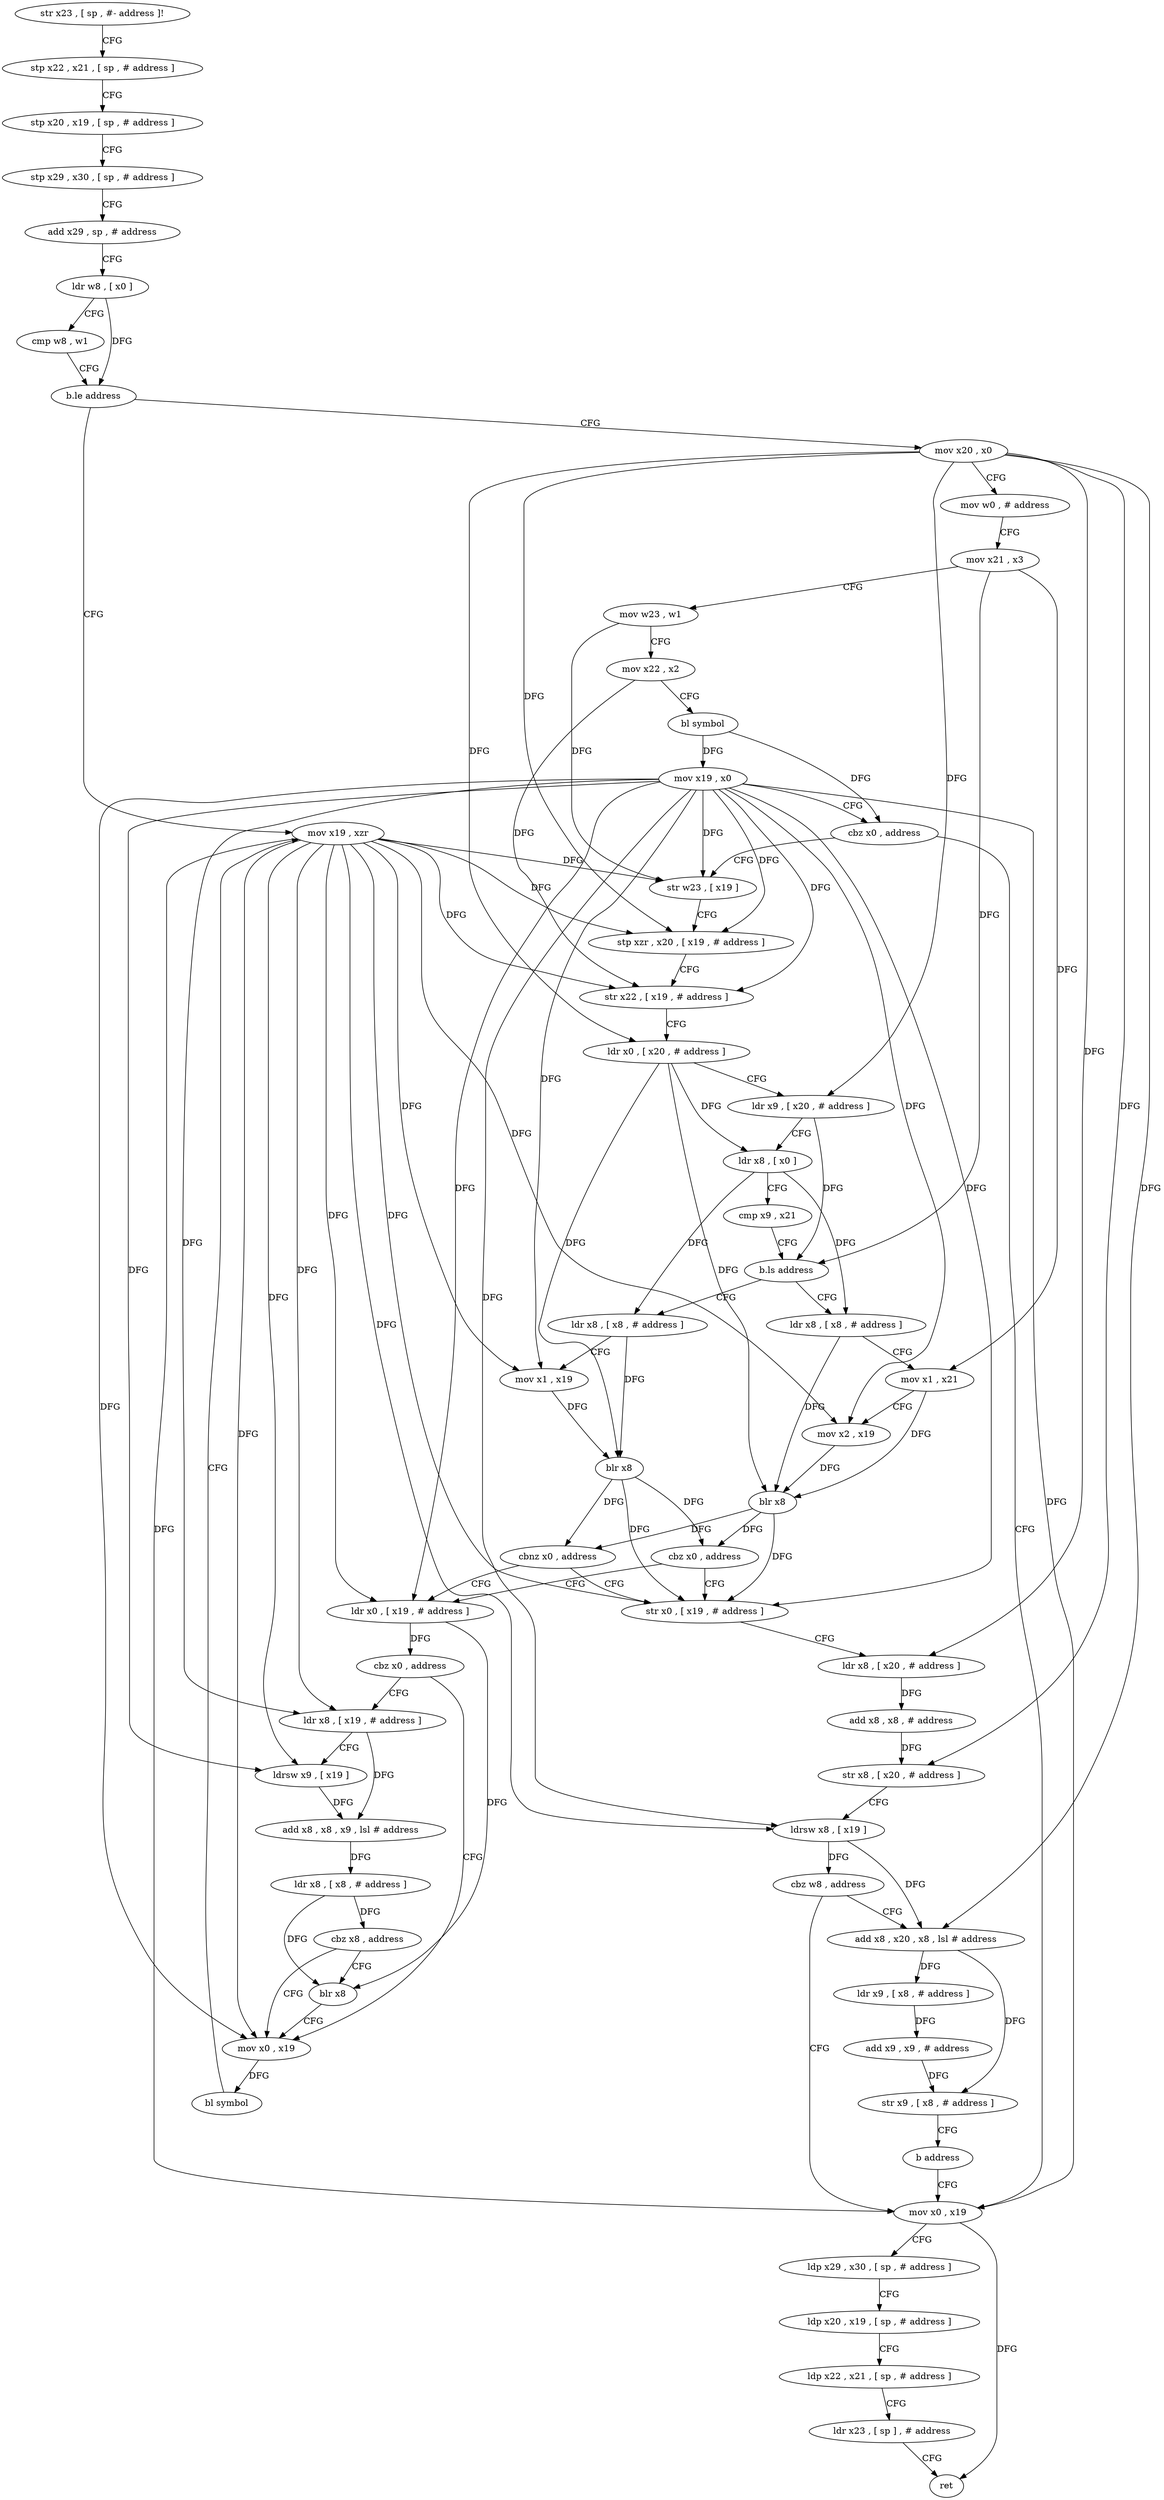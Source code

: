 digraph "func" {
"70364" [label = "str x23 , [ sp , #- address ]!" ]
"70368" [label = "stp x22 , x21 , [ sp , # address ]" ]
"70372" [label = "stp x20 , x19 , [ sp , # address ]" ]
"70376" [label = "stp x29 , x30 , [ sp , # address ]" ]
"70380" [label = "add x29 , sp , # address" ]
"70384" [label = "ldr w8 , [ x0 ]" ]
"70388" [label = "cmp w8 , w1" ]
"70392" [label = "b.le address" ]
"70580" [label = "mov x19 , xzr" ]
"70396" [label = "mov x20 , x0" ]
"70584" [label = "mov x0 , x19" ]
"70400" [label = "mov w0 , # address" ]
"70404" [label = "mov x21 , x3" ]
"70408" [label = "mov w23 , w1" ]
"70412" [label = "mov x22 , x2" ]
"70416" [label = "bl symbol" ]
"70420" [label = "mov x19 , x0" ]
"70424" [label = "cbz x0 , address" ]
"70428" [label = "str w23 , [ x19 ]" ]
"70588" [label = "ldp x29 , x30 , [ sp , # address ]" ]
"70592" [label = "ldp x20 , x19 , [ sp , # address ]" ]
"70596" [label = "ldp x22 , x21 , [ sp , # address ]" ]
"70600" [label = "ldr x23 , [ sp ] , # address" ]
"70604" [label = "ret" ]
"70432" [label = "stp xzr , x20 , [ x19 , # address ]" ]
"70436" [label = "str x22 , [ x19 , # address ]" ]
"70440" [label = "ldr x0 , [ x20 , # address ]" ]
"70444" [label = "ldr x9 , [ x20 , # address ]" ]
"70448" [label = "ldr x8 , [ x0 ]" ]
"70452" [label = "cmp x9 , x21" ]
"70456" [label = "b.ls address" ]
"70524" [label = "ldr x8 , [ x8 , # address ]" ]
"70460" [label = "ldr x8 , [ x8 , # address ]" ]
"70528" [label = "mov x1 , x19" ]
"70532" [label = "blr x8" ]
"70536" [label = "cbnz x0 , address" ]
"70480" [label = "str x0 , [ x19 , # address ]" ]
"70540" [label = "ldr x0 , [ x19 , # address ]" ]
"70464" [label = "mov x1 , x21" ]
"70468" [label = "mov x2 , x19" ]
"70472" [label = "blr x8" ]
"70476" [label = "cbz x0 , address" ]
"70484" [label = "ldr x8 , [ x20 , # address ]" ]
"70488" [label = "add x8 , x8 , # address" ]
"70492" [label = "str x8 , [ x20 , # address ]" ]
"70496" [label = "ldrsw x8 , [ x19 ]" ]
"70500" [label = "cbz w8 , address" ]
"70504" [label = "add x8 , x20 , x8 , lsl # address" ]
"70544" [label = "cbz x0 , address" ]
"70572" [label = "mov x0 , x19" ]
"70548" [label = "ldr x8 , [ x19 , # address ]" ]
"70508" [label = "ldr x9 , [ x8 , # address ]" ]
"70512" [label = "add x9 , x9 , # address" ]
"70516" [label = "str x9 , [ x8 , # address ]" ]
"70520" [label = "b address" ]
"70576" [label = "bl symbol" ]
"70552" [label = "ldrsw x9 , [ x19 ]" ]
"70556" [label = "add x8 , x8 , x9 , lsl # address" ]
"70560" [label = "ldr x8 , [ x8 , # address ]" ]
"70564" [label = "cbz x8 , address" ]
"70568" [label = "blr x8" ]
"70364" -> "70368" [ label = "CFG" ]
"70368" -> "70372" [ label = "CFG" ]
"70372" -> "70376" [ label = "CFG" ]
"70376" -> "70380" [ label = "CFG" ]
"70380" -> "70384" [ label = "CFG" ]
"70384" -> "70388" [ label = "CFG" ]
"70384" -> "70392" [ label = "DFG" ]
"70388" -> "70392" [ label = "CFG" ]
"70392" -> "70580" [ label = "CFG" ]
"70392" -> "70396" [ label = "CFG" ]
"70580" -> "70584" [ label = "DFG" ]
"70580" -> "70428" [ label = "DFG" ]
"70580" -> "70432" [ label = "DFG" ]
"70580" -> "70436" [ label = "DFG" ]
"70580" -> "70528" [ label = "DFG" ]
"70580" -> "70468" [ label = "DFG" ]
"70580" -> "70480" [ label = "DFG" ]
"70580" -> "70496" [ label = "DFG" ]
"70580" -> "70540" [ label = "DFG" ]
"70580" -> "70572" [ label = "DFG" ]
"70580" -> "70548" [ label = "DFG" ]
"70580" -> "70552" [ label = "DFG" ]
"70396" -> "70400" [ label = "CFG" ]
"70396" -> "70432" [ label = "DFG" ]
"70396" -> "70440" [ label = "DFG" ]
"70396" -> "70444" [ label = "DFG" ]
"70396" -> "70484" [ label = "DFG" ]
"70396" -> "70492" [ label = "DFG" ]
"70396" -> "70504" [ label = "DFG" ]
"70584" -> "70588" [ label = "CFG" ]
"70584" -> "70604" [ label = "DFG" ]
"70400" -> "70404" [ label = "CFG" ]
"70404" -> "70408" [ label = "CFG" ]
"70404" -> "70456" [ label = "DFG" ]
"70404" -> "70464" [ label = "DFG" ]
"70408" -> "70412" [ label = "CFG" ]
"70408" -> "70428" [ label = "DFG" ]
"70412" -> "70416" [ label = "CFG" ]
"70412" -> "70436" [ label = "DFG" ]
"70416" -> "70420" [ label = "DFG" ]
"70416" -> "70424" [ label = "DFG" ]
"70420" -> "70424" [ label = "CFG" ]
"70420" -> "70584" [ label = "DFG" ]
"70420" -> "70428" [ label = "DFG" ]
"70420" -> "70432" [ label = "DFG" ]
"70420" -> "70436" [ label = "DFG" ]
"70420" -> "70528" [ label = "DFG" ]
"70420" -> "70468" [ label = "DFG" ]
"70420" -> "70480" [ label = "DFG" ]
"70420" -> "70496" [ label = "DFG" ]
"70420" -> "70540" [ label = "DFG" ]
"70420" -> "70572" [ label = "DFG" ]
"70420" -> "70548" [ label = "DFG" ]
"70420" -> "70552" [ label = "DFG" ]
"70424" -> "70584" [ label = "CFG" ]
"70424" -> "70428" [ label = "CFG" ]
"70428" -> "70432" [ label = "CFG" ]
"70588" -> "70592" [ label = "CFG" ]
"70592" -> "70596" [ label = "CFG" ]
"70596" -> "70600" [ label = "CFG" ]
"70600" -> "70604" [ label = "CFG" ]
"70432" -> "70436" [ label = "CFG" ]
"70436" -> "70440" [ label = "CFG" ]
"70440" -> "70444" [ label = "CFG" ]
"70440" -> "70448" [ label = "DFG" ]
"70440" -> "70532" [ label = "DFG" ]
"70440" -> "70472" [ label = "DFG" ]
"70444" -> "70448" [ label = "CFG" ]
"70444" -> "70456" [ label = "DFG" ]
"70448" -> "70452" [ label = "CFG" ]
"70448" -> "70524" [ label = "DFG" ]
"70448" -> "70460" [ label = "DFG" ]
"70452" -> "70456" [ label = "CFG" ]
"70456" -> "70524" [ label = "CFG" ]
"70456" -> "70460" [ label = "CFG" ]
"70524" -> "70528" [ label = "CFG" ]
"70524" -> "70532" [ label = "DFG" ]
"70460" -> "70464" [ label = "CFG" ]
"70460" -> "70472" [ label = "DFG" ]
"70528" -> "70532" [ label = "DFG" ]
"70532" -> "70536" [ label = "DFG" ]
"70532" -> "70476" [ label = "DFG" ]
"70532" -> "70480" [ label = "DFG" ]
"70536" -> "70480" [ label = "CFG" ]
"70536" -> "70540" [ label = "CFG" ]
"70480" -> "70484" [ label = "CFG" ]
"70540" -> "70544" [ label = "DFG" ]
"70540" -> "70568" [ label = "DFG" ]
"70464" -> "70468" [ label = "CFG" ]
"70464" -> "70472" [ label = "DFG" ]
"70468" -> "70472" [ label = "DFG" ]
"70472" -> "70476" [ label = "DFG" ]
"70472" -> "70536" [ label = "DFG" ]
"70472" -> "70480" [ label = "DFG" ]
"70476" -> "70540" [ label = "CFG" ]
"70476" -> "70480" [ label = "CFG" ]
"70484" -> "70488" [ label = "DFG" ]
"70488" -> "70492" [ label = "DFG" ]
"70492" -> "70496" [ label = "CFG" ]
"70496" -> "70500" [ label = "DFG" ]
"70496" -> "70504" [ label = "DFG" ]
"70500" -> "70584" [ label = "CFG" ]
"70500" -> "70504" [ label = "CFG" ]
"70504" -> "70508" [ label = "DFG" ]
"70504" -> "70516" [ label = "DFG" ]
"70544" -> "70572" [ label = "CFG" ]
"70544" -> "70548" [ label = "CFG" ]
"70572" -> "70576" [ label = "DFG" ]
"70548" -> "70552" [ label = "CFG" ]
"70548" -> "70556" [ label = "DFG" ]
"70508" -> "70512" [ label = "DFG" ]
"70512" -> "70516" [ label = "DFG" ]
"70516" -> "70520" [ label = "CFG" ]
"70520" -> "70584" [ label = "CFG" ]
"70576" -> "70580" [ label = "CFG" ]
"70552" -> "70556" [ label = "DFG" ]
"70556" -> "70560" [ label = "DFG" ]
"70560" -> "70564" [ label = "DFG" ]
"70560" -> "70568" [ label = "DFG" ]
"70564" -> "70572" [ label = "CFG" ]
"70564" -> "70568" [ label = "CFG" ]
"70568" -> "70572" [ label = "CFG" ]
}

